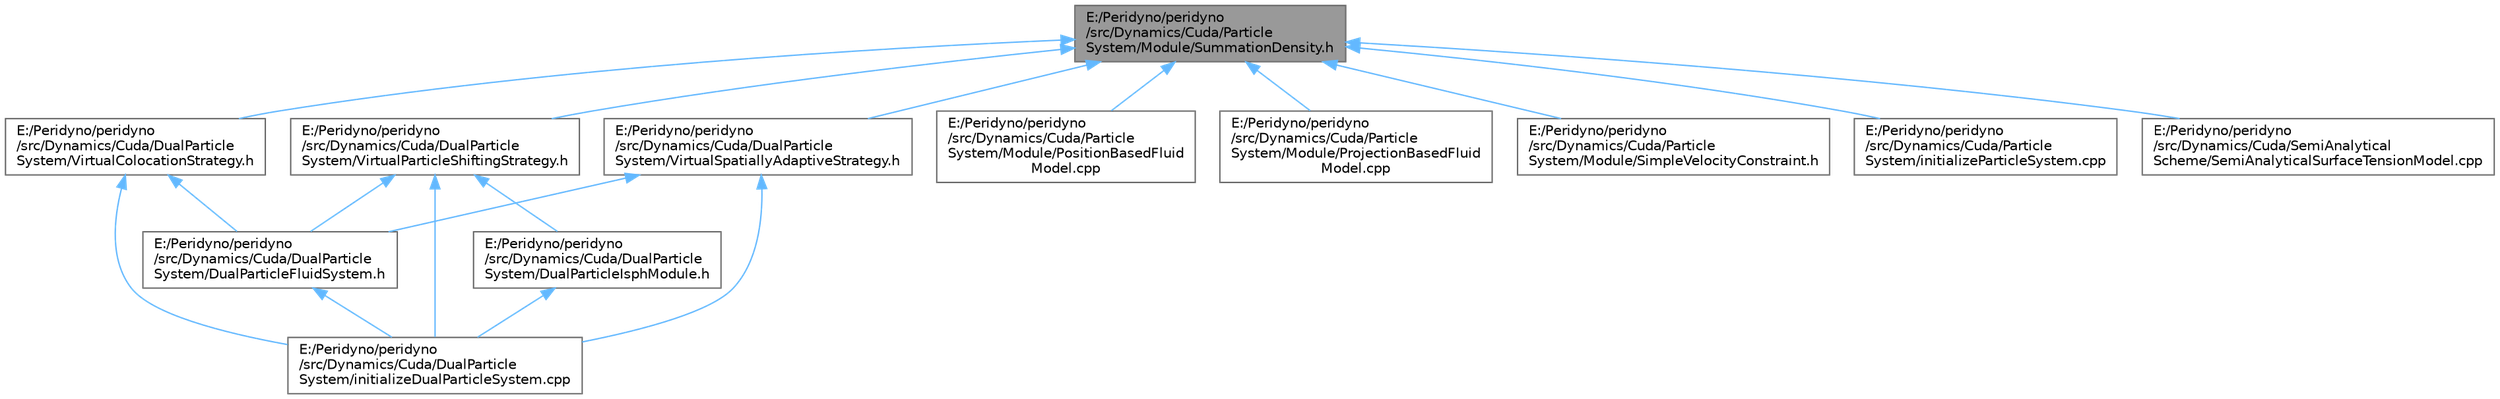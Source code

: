 digraph "E:/Peridyno/peridyno/src/Dynamics/Cuda/ParticleSystem/Module/SummationDensity.h"
{
 // LATEX_PDF_SIZE
  bgcolor="transparent";
  edge [fontname=Helvetica,fontsize=10,labelfontname=Helvetica,labelfontsize=10];
  node [fontname=Helvetica,fontsize=10,shape=box,height=0.2,width=0.4];
  Node1 [id="Node000001",label="E:/Peridyno/peridyno\l/src/Dynamics/Cuda/Particle\lSystem/Module/SummationDensity.h",height=0.2,width=0.4,color="gray40", fillcolor="grey60", style="filled", fontcolor="black",tooltip=" "];
  Node1 -> Node2 [id="edge1_Node000001_Node000002",dir="back",color="steelblue1",style="solid",tooltip=" "];
  Node2 [id="Node000002",label="E:/Peridyno/peridyno\l/src/Dynamics/Cuda/DualParticle\lSystem/VirtualColocationStrategy.h",height=0.2,width=0.4,color="grey40", fillcolor="white", style="filled",URL="$_virtual_colocation_strategy_8h.html",tooltip=" "];
  Node2 -> Node3 [id="edge2_Node000002_Node000003",dir="back",color="steelblue1",style="solid",tooltip=" "];
  Node3 [id="Node000003",label="E:/Peridyno/peridyno\l/src/Dynamics/Cuda/DualParticle\lSystem/DualParticleFluidSystem.h",height=0.2,width=0.4,color="grey40", fillcolor="white", style="filled",URL="$_dual_particle_fluid_system_8h.html",tooltip=" "];
  Node3 -> Node4 [id="edge3_Node000003_Node000004",dir="back",color="steelblue1",style="solid",tooltip=" "];
  Node4 [id="Node000004",label="E:/Peridyno/peridyno\l/src/Dynamics/Cuda/DualParticle\lSystem/initializeDualParticleSystem.cpp",height=0.2,width=0.4,color="grey40", fillcolor="white", style="filled",URL="$initialize_dual_particle_system_8cpp.html",tooltip=" "];
  Node2 -> Node4 [id="edge4_Node000002_Node000004",dir="back",color="steelblue1",style="solid",tooltip=" "];
  Node1 -> Node5 [id="edge5_Node000001_Node000005",dir="back",color="steelblue1",style="solid",tooltip=" "];
  Node5 [id="Node000005",label="E:/Peridyno/peridyno\l/src/Dynamics/Cuda/DualParticle\lSystem/VirtualParticleShiftingStrategy.h",height=0.2,width=0.4,color="grey40", fillcolor="white", style="filled",URL="$_virtual_particle_shifting_strategy_8h.html",tooltip=" "];
  Node5 -> Node3 [id="edge6_Node000005_Node000003",dir="back",color="steelblue1",style="solid",tooltip=" "];
  Node5 -> Node6 [id="edge7_Node000005_Node000006",dir="back",color="steelblue1",style="solid",tooltip=" "];
  Node6 [id="Node000006",label="E:/Peridyno/peridyno\l/src/Dynamics/Cuda/DualParticle\lSystem/DualParticleIsphModule.h",height=0.2,width=0.4,color="grey40", fillcolor="white", style="filled",URL="$_dual_particle_isph_module_8h.html",tooltip=" "];
  Node6 -> Node4 [id="edge8_Node000006_Node000004",dir="back",color="steelblue1",style="solid",tooltip=" "];
  Node5 -> Node4 [id="edge9_Node000005_Node000004",dir="back",color="steelblue1",style="solid",tooltip=" "];
  Node1 -> Node7 [id="edge10_Node000001_Node000007",dir="back",color="steelblue1",style="solid",tooltip=" "];
  Node7 [id="Node000007",label="E:/Peridyno/peridyno\l/src/Dynamics/Cuda/DualParticle\lSystem/VirtualSpatiallyAdaptiveStrategy.h",height=0.2,width=0.4,color="grey40", fillcolor="white", style="filled",URL="$_virtual_spatially_adaptive_strategy_8h.html",tooltip=" "];
  Node7 -> Node3 [id="edge11_Node000007_Node000003",dir="back",color="steelblue1",style="solid",tooltip=" "];
  Node7 -> Node4 [id="edge12_Node000007_Node000004",dir="back",color="steelblue1",style="solid",tooltip=" "];
  Node1 -> Node8 [id="edge13_Node000001_Node000008",dir="back",color="steelblue1",style="solid",tooltip=" "];
  Node8 [id="Node000008",label="E:/Peridyno/peridyno\l/src/Dynamics/Cuda/Particle\lSystem/Module/PositionBasedFluid\lModel.cpp",height=0.2,width=0.4,color="grey40", fillcolor="white", style="filled",URL="$_position_based_fluid_model_8cpp.html",tooltip=" "];
  Node1 -> Node9 [id="edge14_Node000001_Node000009",dir="back",color="steelblue1",style="solid",tooltip=" "];
  Node9 [id="Node000009",label="E:/Peridyno/peridyno\l/src/Dynamics/Cuda/Particle\lSystem/Module/ProjectionBasedFluid\lModel.cpp",height=0.2,width=0.4,color="grey40", fillcolor="white", style="filled",URL="$_projection_based_fluid_model_8cpp.html",tooltip=" "];
  Node1 -> Node10 [id="edge15_Node000001_Node000010",dir="back",color="steelblue1",style="solid",tooltip=" "];
  Node10 [id="Node000010",label="E:/Peridyno/peridyno\l/src/Dynamics/Cuda/Particle\lSystem/Module/SimpleVelocityConstraint.h",height=0.2,width=0.4,color="grey40", fillcolor="white", style="filled",URL="$_simple_velocity_constraint_8h.html",tooltip=" "];
  Node1 -> Node11 [id="edge16_Node000001_Node000011",dir="back",color="steelblue1",style="solid",tooltip=" "];
  Node11 [id="Node000011",label="E:/Peridyno/peridyno\l/src/Dynamics/Cuda/Particle\lSystem/initializeParticleSystem.cpp",height=0.2,width=0.4,color="grey40", fillcolor="white", style="filled",URL="$_cuda_2_particle_system_2initialize_particle_system_8cpp.html",tooltip=" "];
  Node1 -> Node12 [id="edge17_Node000001_Node000012",dir="back",color="steelblue1",style="solid",tooltip=" "];
  Node12 [id="Node000012",label="E:/Peridyno/peridyno\l/src/Dynamics/Cuda/SemiAnalytical\lScheme/SemiAnalyticalSurfaceTensionModel.cpp",height=0.2,width=0.4,color="grey40", fillcolor="white", style="filled",URL="$_semi_analytical_surface_tension_model_8cpp.html",tooltip=" "];
}
